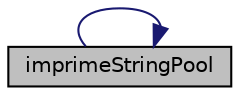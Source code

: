 digraph "imprimeStringPool"
{
 // INTERACTIVE_SVG=YES
  edge [fontname="Helvetica",fontsize="10",labelfontname="Helvetica",labelfontsize="10"];
  node [fontname="Helvetica",fontsize="10",shape=record];
  rankdir="LR";
  Node29 [label="imprimeStringPool",height=0.2,width=0.4,color="black", fillcolor="grey75", style="filled", fontcolor="black"];
  Node29 -> Node29 [color="midnightblue",fontsize="10",style="solid",fontname="Helvetica"];
}
